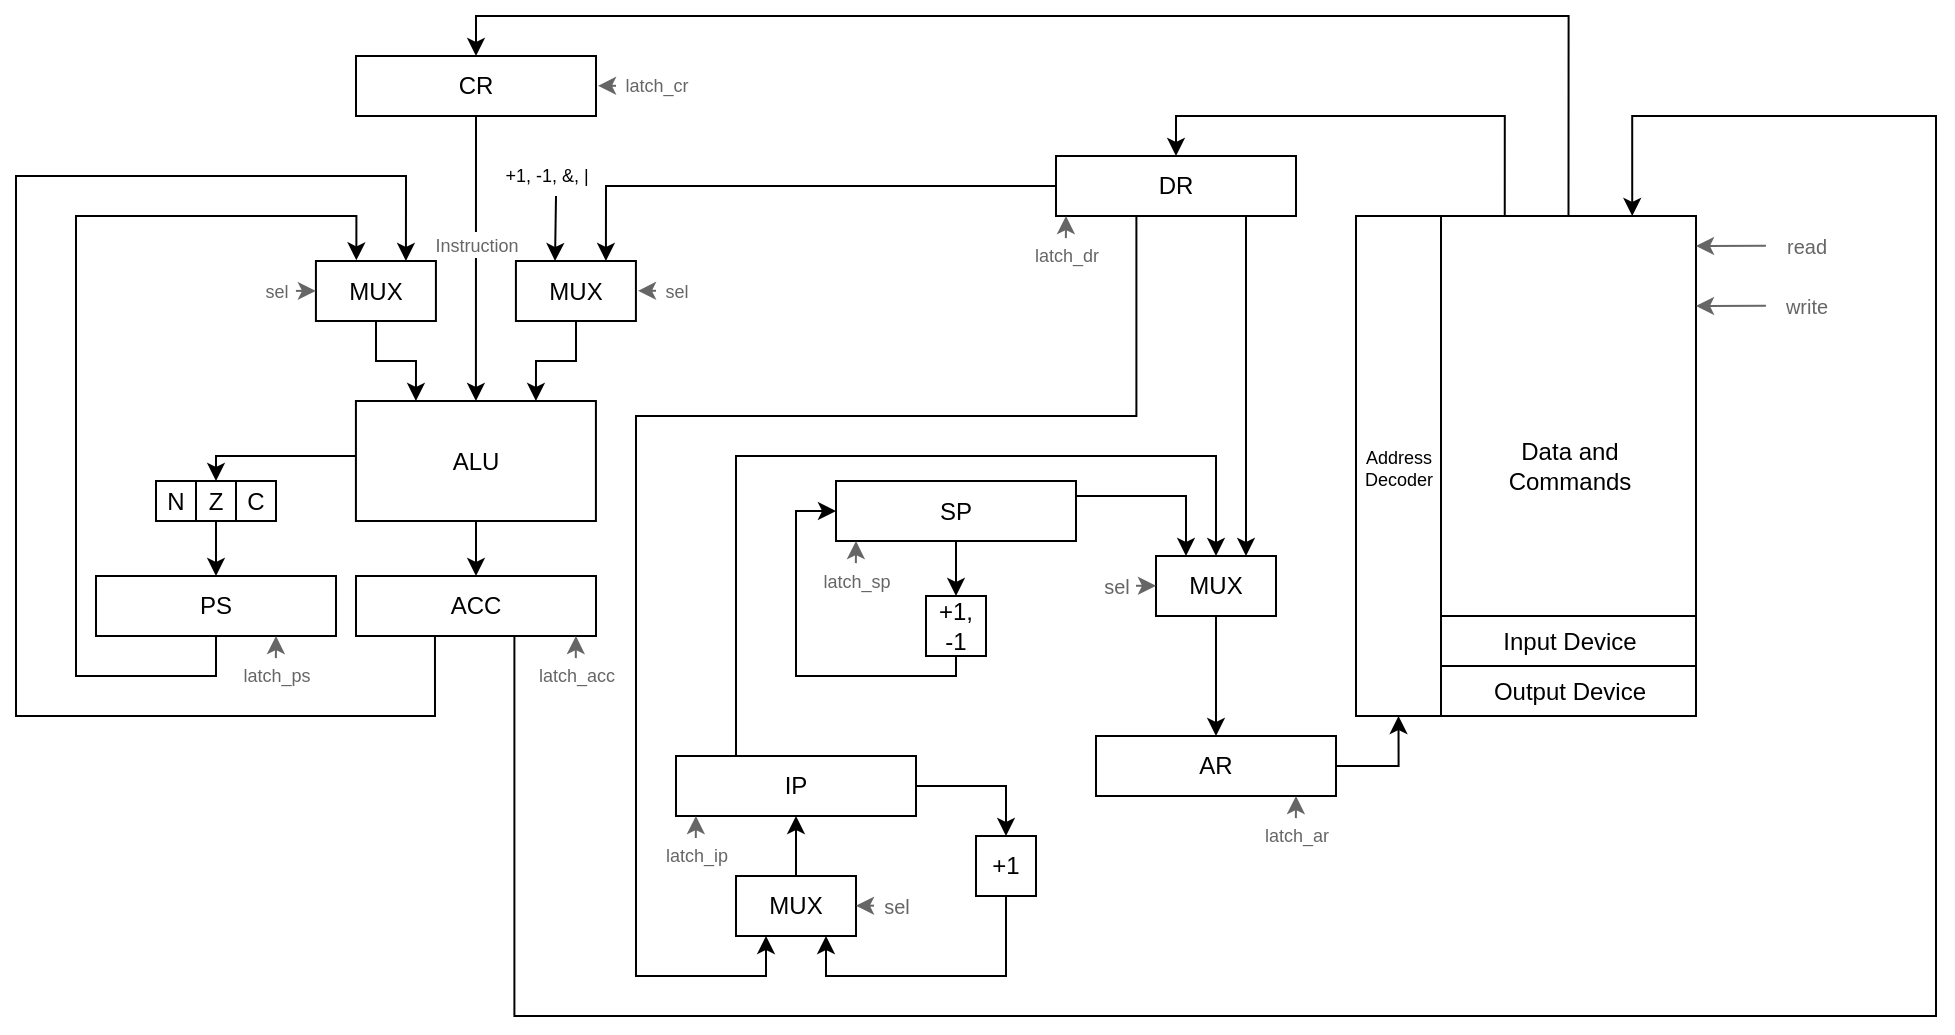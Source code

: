 <mxfile version="24.4.0" type="device">
  <diagram name="Page-1" id="nYb2lsMFF0q6Eh0Rql9e">
    <mxGraphModel dx="1562" dy="909" grid="1" gridSize="10" guides="1" tooltips="1" connect="1" arrows="1" fold="1" page="1" pageScale="1" pageWidth="850" pageHeight="1100" math="0" shadow="0">
      <root>
        <mxCell id="0" />
        <mxCell id="1" parent="0" />
        <mxCell id="Y8FchGNcaJMsuCtOPCrg-1" value="" style="group" parent="1" vertex="1" connectable="0">
          <mxGeometry x="710" y="140" width="170" height="250" as="geometry" />
        </mxCell>
        <mxCell id="Y8FchGNcaJMsuCtOPCrg-2" value="Data and&lt;div&gt;Commands&lt;/div&gt;" style="rounded=0;whiteSpace=wrap;html=1;" parent="Y8FchGNcaJMsuCtOPCrg-1" vertex="1">
          <mxGeometry x="42.5" width="127.5" height="250" as="geometry" />
        </mxCell>
        <mxCell id="Y8FchGNcaJMsuCtOPCrg-3" value="Output Device" style="rounded=0;whiteSpace=wrap;html=1;" parent="Y8FchGNcaJMsuCtOPCrg-1" vertex="1">
          <mxGeometry x="42.5" y="225" width="127.5" height="25" as="geometry" />
        </mxCell>
        <mxCell id="Y8FchGNcaJMsuCtOPCrg-4" value="Input Device" style="rounded=0;whiteSpace=wrap;html=1;" parent="Y8FchGNcaJMsuCtOPCrg-1" vertex="1">
          <mxGeometry x="42.5" y="200" width="127.5" height="25" as="geometry" />
        </mxCell>
        <mxCell id="rDXczYrMf-45ugnLOg3N-38" value="&lt;font style=&quot;font-size: 9px;&quot;&gt;Address&lt;/font&gt;&lt;div style=&quot;font-size: 9px;&quot;&gt;&lt;font style=&quot;font-size: 9px;&quot;&gt;Decoder&lt;/font&gt;&lt;/div&gt;" style="rounded=0;whiteSpace=wrap;html=1;" parent="Y8FchGNcaJMsuCtOPCrg-1" vertex="1">
          <mxGeometry width="42.5" height="250" as="geometry" />
        </mxCell>
        <mxCell id="Y8FchGNcaJMsuCtOPCrg-8" value="" style="group" parent="1" vertex="1" connectable="0">
          <mxGeometry x="880" y="140" width="80" height="30" as="geometry" />
        </mxCell>
        <mxCell id="Y8FchGNcaJMsuCtOPCrg-9" value="" style="endArrow=classic;html=1;rounded=0;strokeColor=#666666;exitX=-0.001;exitY=0.495;exitDx=0;exitDy=0;exitPerimeter=0;" parent="Y8FchGNcaJMsuCtOPCrg-8" source="Y8FchGNcaJMsuCtOPCrg-10" edge="1">
          <mxGeometry width="50" height="50" relative="1" as="geometry">
            <mxPoint y="-10" as="sourcePoint" />
            <mxPoint y="15" as="targetPoint" />
          </mxGeometry>
        </mxCell>
        <mxCell id="Y8FchGNcaJMsuCtOPCrg-10" value="&lt;font style=&quot;font-size: 10px;&quot;&gt;read&lt;/font&gt;" style="text;html=1;align=center;verticalAlign=middle;resizable=0;points=[];autosize=1;strokeColor=none;fillColor=none;fontColor=#666666;" parent="Y8FchGNcaJMsuCtOPCrg-8" vertex="1">
          <mxGeometry x="35" width="40" height="30" as="geometry" />
        </mxCell>
        <mxCell id="Y8FchGNcaJMsuCtOPCrg-11" value="" style="endArrow=classic;html=1;rounded=0;strokeColor=#666666;exitX=-0.001;exitY=0.495;exitDx=0;exitDy=0;exitPerimeter=0;" parent="1" source="Y8FchGNcaJMsuCtOPCrg-12" edge="1">
          <mxGeometry width="50" height="50" relative="1" as="geometry">
            <mxPoint x="880" y="160" as="sourcePoint" />
            <mxPoint x="880" y="185" as="targetPoint" />
          </mxGeometry>
        </mxCell>
        <mxCell id="Y8FchGNcaJMsuCtOPCrg-12" value="&lt;font style=&quot;font-size: 10px;&quot;&gt;write&lt;/font&gt;" style="text;html=1;align=center;verticalAlign=middle;resizable=0;points=[];autosize=1;strokeColor=none;fillColor=none;fontColor=#666666;" parent="1" vertex="1">
          <mxGeometry x="915" y="170" width="40" height="30" as="geometry" />
        </mxCell>
        <mxCell id="rDXczYrMf-45ugnLOg3N-49" style="edgeStyle=orthogonalEdgeStyle;rounded=0;orthogonalLoop=1;jettySize=auto;html=1;entryX=0.25;entryY=0;entryDx=0;entryDy=0;exitX=1;exitY=0.5;exitDx=0;exitDy=0;" parent="1" source="Y8FchGNcaJMsuCtOPCrg-30" target="rDXczYrMf-45ugnLOg3N-47" edge="1">
          <mxGeometry relative="1" as="geometry">
            <mxPoint x="580" y="390" as="targetPoint" />
            <Array as="points">
              <mxPoint x="570" y="280" />
              <mxPoint x="625" y="280" />
            </Array>
          </mxGeometry>
        </mxCell>
        <mxCell id="rDXczYrMf-45ugnLOg3N-55" style="edgeStyle=orthogonalEdgeStyle;rounded=0;orthogonalLoop=1;jettySize=auto;html=1;" parent="1" source="Y8FchGNcaJMsuCtOPCrg-30" target="rDXczYrMf-45ugnLOg3N-56" edge="1">
          <mxGeometry relative="1" as="geometry">
            <mxPoint x="490" y="400" as="targetPoint" />
          </mxGeometry>
        </mxCell>
        <mxCell id="Y8FchGNcaJMsuCtOPCrg-30" value="SP" style="rounded=0;whiteSpace=wrap;html=1;" parent="1" vertex="1">
          <mxGeometry x="450" y="272.5" width="120" height="30" as="geometry" />
        </mxCell>
        <mxCell id="rDXczYrMf-45ugnLOg3N-37" style="edgeStyle=orthogonalEdgeStyle;rounded=0;orthogonalLoop=1;jettySize=auto;html=1;exitX=1;exitY=0.5;exitDx=0;exitDy=0;entryX=0.5;entryY=1;entryDx=0;entryDy=0;" parent="1" source="Y8FchGNcaJMsuCtOPCrg-31" target="rDXczYrMf-45ugnLOg3N-38" edge="1">
          <mxGeometry relative="1" as="geometry">
            <mxPoint x="770" y="410" as="targetPoint" />
            <Array as="points">
              <mxPoint x="731" y="415" />
            </Array>
          </mxGeometry>
        </mxCell>
        <mxCell id="Y8FchGNcaJMsuCtOPCrg-31" value="AR" style="rounded=0;whiteSpace=wrap;html=1;" parent="1" vertex="1">
          <mxGeometry x="580" y="400" width="120" height="30" as="geometry" />
        </mxCell>
        <mxCell id="rDXczYrMf-45ugnLOg3N-25" style="edgeStyle=orthogonalEdgeStyle;rounded=0;orthogonalLoop=1;jettySize=auto;html=1;exitX=0.25;exitY=0;exitDx=0;exitDy=0;entryX=0.5;entryY=0;entryDx=0;entryDy=0;" parent="1" source="Y8FchGNcaJMsuCtOPCrg-32" target="rDXczYrMf-45ugnLOg3N-47" edge="1">
          <mxGeometry relative="1" as="geometry">
            <mxPoint x="460" y="530" as="sourcePoint" />
            <mxPoint x="630" y="390" as="targetPoint" />
            <Array as="points">
              <mxPoint x="400" y="260" />
              <mxPoint x="640" y="260" />
            </Array>
          </mxGeometry>
        </mxCell>
        <mxCell id="rDXczYrMf-45ugnLOg3N-33" style="edgeStyle=orthogonalEdgeStyle;rounded=0;orthogonalLoop=1;jettySize=auto;html=1;exitX=1;exitY=0.5;exitDx=0;exitDy=0;entryX=0.5;entryY=0;entryDx=0;entryDy=0;" parent="1" source="Y8FchGNcaJMsuCtOPCrg-32" target="rDXczYrMf-45ugnLOg3N-34" edge="1">
          <mxGeometry relative="1" as="geometry">
            <mxPoint x="530" y="530" as="targetPoint" />
            <mxPoint x="470" y="545" as="sourcePoint" />
            <Array as="points">
              <mxPoint x="535" y="425" />
            </Array>
          </mxGeometry>
        </mxCell>
        <mxCell id="Y8FchGNcaJMsuCtOPCrg-32" value="IP" style="rounded=0;whiteSpace=wrap;html=1;" parent="1" vertex="1">
          <mxGeometry x="370" y="410" width="120" height="30" as="geometry" />
        </mxCell>
        <mxCell id="rDXczYrMf-45ugnLOg3N-1" style="edgeStyle=orthogonalEdgeStyle;rounded=0;orthogonalLoop=1;jettySize=auto;html=1;entryX=0.75;entryY=0;entryDx=0;entryDy=0;exitX=0.66;exitY=1;exitDx=0;exitDy=0;exitPerimeter=0;" parent="1" source="Y8FchGNcaJMsuCtOPCrg-33" target="Y8FchGNcaJMsuCtOPCrg-2" edge="1">
          <mxGeometry relative="1" as="geometry">
            <mxPoint x="280" y="360" as="sourcePoint" />
            <mxPoint x="920" y="100" as="targetPoint" />
            <Array as="points">
              <mxPoint x="289" y="540" />
              <mxPoint x="1000" y="540" />
              <mxPoint x="1000" y="90" />
              <mxPoint x="848" y="90" />
            </Array>
          </mxGeometry>
        </mxCell>
        <mxCell id="rDXczYrMf-45ugnLOg3N-22" style="edgeStyle=orthogonalEdgeStyle;rounded=0;orthogonalLoop=1;jettySize=auto;html=1;entryX=0.75;entryY=0;entryDx=0;entryDy=0;exitX=0;exitY=0.5;exitDx=0;exitDy=0;" parent="1" source="Y8FchGNcaJMsuCtOPCrg-35" target="Y8FchGNcaJMsuCtOPCrg-21" edge="1">
          <mxGeometry relative="1" as="geometry">
            <mxPoint x="560" y="240" as="sourcePoint" />
            <mxPoint x="310" y="160" as="targetPoint" />
            <Array as="points">
              <mxPoint x="335" y="125" />
            </Array>
          </mxGeometry>
        </mxCell>
        <mxCell id="rDXczYrMf-45ugnLOg3N-23" style="edgeStyle=orthogonalEdgeStyle;rounded=0;orthogonalLoop=1;jettySize=auto;html=1;entryX=0.25;entryY=1;entryDx=0;entryDy=0;exitX=0.335;exitY=1.003;exitDx=0;exitDy=0;exitPerimeter=0;" parent="1" source="Y8FchGNcaJMsuCtOPCrg-35" target="rDXczYrMf-45ugnLOg3N-43" edge="1">
          <mxGeometry relative="1" as="geometry">
            <mxPoint x="620" y="200" as="sourcePoint" />
            <mxPoint x="370" y="580" as="targetPoint" />
            <Array as="points">
              <mxPoint x="600" y="240" />
              <mxPoint x="350" y="240" />
              <mxPoint x="350" y="520" />
              <mxPoint x="415" y="520" />
            </Array>
          </mxGeometry>
        </mxCell>
        <mxCell id="rDXczYrMf-45ugnLOg3N-31" style="edgeStyle=orthogonalEdgeStyle;rounded=0;orthogonalLoop=1;jettySize=auto;html=1;entryX=0.75;entryY=0;entryDx=0;entryDy=0;exitX=0.666;exitY=0.999;exitDx=0;exitDy=0;exitPerimeter=0;" parent="1" source="Y8FchGNcaJMsuCtOPCrg-35" target="rDXczYrMf-45ugnLOg3N-47" edge="1">
          <mxGeometry relative="1" as="geometry">
            <mxPoint x="640" y="190" as="sourcePoint" />
            <mxPoint x="670" y="400" as="targetPoint" />
            <Array as="points">
              <mxPoint x="655" y="140" />
            </Array>
          </mxGeometry>
        </mxCell>
        <mxCell id="rDXczYrMf-45ugnLOg3N-36" style="edgeStyle=orthogonalEdgeStyle;rounded=0;orthogonalLoop=1;jettySize=auto;html=1;entryX=0.5;entryY=0;entryDx=0;entryDy=0;exitX=0.5;exitY=1;exitDx=0;exitDy=0;" parent="1" source="Y8FchGNcaJMsuCtOPCrg-36" target="Y8FchGNcaJMsuCtOPCrg-17" edge="1">
          <mxGeometry relative="1" as="geometry">
            <Array as="points">
              <mxPoint x="270" y="100" />
              <mxPoint x="270" y="100" />
            </Array>
          </mxGeometry>
        </mxCell>
        <mxCell id="rDXczYrMf-45ugnLOg3N-59" value="&lt;font style=&quot;font-size: 9px;&quot;&gt;Instruction&lt;/font&gt;" style="edgeLabel;html=1;align=center;verticalAlign=middle;resizable=0;points=[];fontColor=#666666;" parent="rDXczYrMf-45ugnLOg3N-36" vertex="1" connectable="0">
          <mxGeometry x="-0.1" relative="1" as="geometry">
            <mxPoint as="offset" />
          </mxGeometry>
        </mxCell>
        <mxCell id="Y8FchGNcaJMsuCtOPCrg-36" value="CR" style="rounded=0;whiteSpace=wrap;html=1;" parent="1" vertex="1">
          <mxGeometry x="210" y="60" width="120" height="30" as="geometry" />
        </mxCell>
        <mxCell id="Y8FchGNcaJMsuCtOPCrg-16" style="edgeStyle=orthogonalEdgeStyle;rounded=0;orthogonalLoop=1;jettySize=auto;html=1;entryX=0.5;entryY=0;entryDx=0;entryDy=0;fillColor=#dae8fc;strokeColor=#000000;" parent="1" source="Y8FchGNcaJMsuCtOPCrg-17" target="Y8FchGNcaJMsuCtOPCrg-24" edge="1">
          <mxGeometry relative="1" as="geometry">
            <Array as="points">
              <mxPoint x="140" y="260" />
            </Array>
          </mxGeometry>
        </mxCell>
        <mxCell id="Y8FchGNcaJMsuCtOPCrg-17" value="ALU" style="rounded=0;whiteSpace=wrap;html=1;" parent="1" vertex="1">
          <mxGeometry x="209.96" y="232.5" width="120" height="60" as="geometry" />
        </mxCell>
        <mxCell id="Y8FchGNcaJMsuCtOPCrg-18" style="edgeStyle=orthogonalEdgeStyle;rounded=0;orthogonalLoop=1;jettySize=auto;html=1;entryX=0.25;entryY=0;entryDx=0;entryDy=0;" parent="1" source="Y8FchGNcaJMsuCtOPCrg-19" target="Y8FchGNcaJMsuCtOPCrg-17" edge="1">
          <mxGeometry relative="1" as="geometry" />
        </mxCell>
        <mxCell id="Y8FchGNcaJMsuCtOPCrg-19" value="MUX" style="rounded=0;whiteSpace=wrap;html=1;" parent="1" vertex="1">
          <mxGeometry x="189.96" y="162.5" width="60" height="30" as="geometry" />
        </mxCell>
        <mxCell id="Y8FchGNcaJMsuCtOPCrg-20" style="edgeStyle=orthogonalEdgeStyle;rounded=0;orthogonalLoop=1;jettySize=auto;html=1;entryX=0.75;entryY=0;entryDx=0;entryDy=0;" parent="1" source="Y8FchGNcaJMsuCtOPCrg-21" target="Y8FchGNcaJMsuCtOPCrg-17" edge="1">
          <mxGeometry relative="1" as="geometry" />
        </mxCell>
        <mxCell id="Y8FchGNcaJMsuCtOPCrg-21" value="MUX" style="rounded=0;whiteSpace=wrap;html=1;" parent="1" vertex="1">
          <mxGeometry x="289.96" y="162.5" width="60" height="30" as="geometry" />
        </mxCell>
        <mxCell id="Y8FchGNcaJMsuCtOPCrg-22" value="" style="group" parent="1" vertex="1" connectable="0">
          <mxGeometry x="110" y="272.5" width="60" height="20" as="geometry" />
        </mxCell>
        <mxCell id="Y8FchGNcaJMsuCtOPCrg-23" value="N" style="rounded=0;whiteSpace=wrap;html=1;" parent="Y8FchGNcaJMsuCtOPCrg-22" vertex="1">
          <mxGeometry width="20" height="20" as="geometry" />
        </mxCell>
        <mxCell id="Y8FchGNcaJMsuCtOPCrg-24" value="Z" style="rounded=0;whiteSpace=wrap;html=1;" parent="Y8FchGNcaJMsuCtOPCrg-22" vertex="1">
          <mxGeometry x="20" width="20" height="20" as="geometry" />
        </mxCell>
        <mxCell id="Y8FchGNcaJMsuCtOPCrg-25" value="C" style="rounded=0;whiteSpace=wrap;html=1;" parent="Y8FchGNcaJMsuCtOPCrg-22" vertex="1">
          <mxGeometry x="40" width="20" height="20" as="geometry" />
        </mxCell>
        <mxCell id="Y8FchGNcaJMsuCtOPCrg-26" value="" style="endArrow=classic;html=1;rounded=0;strokeColor=#666666;exitX=0;exitY=0.502;exitDx=0;exitDy=0;exitPerimeter=0;entryX=1.006;entryY=0.156;entryDx=0;entryDy=0;entryPerimeter=0;" parent="1" edge="1">
          <mxGeometry width="50" height="50" relative="1" as="geometry">
            <mxPoint x="360" y="177.39" as="sourcePoint" />
            <mxPoint x="351" y="177.39" as="targetPoint" />
          </mxGeometry>
        </mxCell>
        <mxCell id="Y8FchGNcaJMsuCtOPCrg-27" value="" style="endArrow=classic;html=1;rounded=0;strokeColor=#666666;" parent="1" edge="1">
          <mxGeometry width="50" height="50" relative="1" as="geometry">
            <mxPoint x="179.96" y="177.44" as="sourcePoint" />
            <mxPoint x="189.96" y="177.44" as="targetPoint" />
          </mxGeometry>
        </mxCell>
        <mxCell id="Y8FchGNcaJMsuCtOPCrg-28" value="&lt;font style=&quot;font-size: 9px;&quot;&gt;sel&lt;/font&gt;" style="text;html=1;align=center;verticalAlign=middle;resizable=0;points=[];autosize=1;strokeColor=none;fillColor=none;fontColor=#666666;fontSize=9;" parent="1" vertex="1">
          <mxGeometry x="149.96" y="167.5" width="40" height="20" as="geometry" />
        </mxCell>
        <mxCell id="Y8FchGNcaJMsuCtOPCrg-29" value="&lt;font style=&quot;font-size: 9px;&quot;&gt;sel&lt;/font&gt;" style="text;html=1;align=center;verticalAlign=middle;resizable=0;points=[];autosize=1;strokeColor=none;fillColor=none;fontColor=#666666;fontSize=9;" parent="1" vertex="1">
          <mxGeometry x="349.96" y="167.5" width="40" height="20" as="geometry" />
        </mxCell>
        <mxCell id="Y8FchGNcaJMsuCtOPCrg-33" value="ACC" style="rounded=0;whiteSpace=wrap;html=1;" parent="1" vertex="1">
          <mxGeometry x="210" y="320" width="120" height="30" as="geometry" />
        </mxCell>
        <mxCell id="Y8FchGNcaJMsuCtOPCrg-39" style="edgeStyle=orthogonalEdgeStyle;rounded=0;orthogonalLoop=1;jettySize=auto;html=1;entryX=0.5;entryY=0;entryDx=0;entryDy=0;" parent="1" source="Y8FchGNcaJMsuCtOPCrg-17" target="Y8FchGNcaJMsuCtOPCrg-33" edge="1">
          <mxGeometry relative="1" as="geometry" />
        </mxCell>
        <mxCell id="rDXczYrMf-45ugnLOg3N-3" style="edgeStyle=orthogonalEdgeStyle;rounded=0;orthogonalLoop=1;jettySize=auto;html=1;exitX=0.329;exitY=0.998;exitDx=0;exitDy=0;entryX=0.75;entryY=0;entryDx=0;entryDy=0;exitPerimeter=0;" parent="1" source="Y8FchGNcaJMsuCtOPCrg-33" target="Y8FchGNcaJMsuCtOPCrg-19" edge="1">
          <mxGeometry relative="1" as="geometry">
            <mxPoint x="350" y="330" as="sourcePoint" />
            <mxPoint x="340" y="160" as="targetPoint" />
            <Array as="points">
              <mxPoint x="250" y="390" />
              <mxPoint x="40" y="390" />
              <mxPoint x="40" y="120" />
              <mxPoint x="235" y="120" />
            </Array>
          </mxGeometry>
        </mxCell>
        <mxCell id="Y8FchGNcaJMsuCtOPCrg-34" value="PS" style="rounded=0;whiteSpace=wrap;html=1;" parent="1" vertex="1">
          <mxGeometry x="80" y="320" width="120" height="30" as="geometry" />
        </mxCell>
        <mxCell id="Y8FchGNcaJMsuCtOPCrg-40" style="edgeStyle=orthogonalEdgeStyle;rounded=0;orthogonalLoop=1;jettySize=auto;html=1;entryX=0.5;entryY=0;entryDx=0;entryDy=0;" parent="1" source="Y8FchGNcaJMsuCtOPCrg-24" target="Y8FchGNcaJMsuCtOPCrg-34" edge="1">
          <mxGeometry relative="1" as="geometry" />
        </mxCell>
        <mxCell id="rDXczYrMf-45ugnLOg3N-15" style="edgeStyle=orthogonalEdgeStyle;rounded=0;orthogonalLoop=1;jettySize=auto;html=1;entryX=0.337;entryY=-0.011;entryDx=0;entryDy=0;entryPerimeter=0;" parent="1" source="Y8FchGNcaJMsuCtOPCrg-34" target="Y8FchGNcaJMsuCtOPCrg-19" edge="1">
          <mxGeometry relative="1" as="geometry">
            <mxPoint x="180" y="130" as="targetPoint" />
            <Array as="points">
              <mxPoint x="140" y="370" />
              <mxPoint x="70" y="370" />
              <mxPoint x="70" y="140" />
              <mxPoint x="210" y="140" />
            </Array>
          </mxGeometry>
        </mxCell>
        <mxCell id="rDXczYrMf-45ugnLOg3N-24" style="edgeStyle=orthogonalEdgeStyle;rounded=0;orthogonalLoop=1;jettySize=auto;html=1;exitX=0.25;exitY=0;exitDx=0;exitDy=0;entryX=0.5;entryY=0;entryDx=0;entryDy=0;" parent="1" source="Y8FchGNcaJMsuCtOPCrg-2" target="Y8FchGNcaJMsuCtOPCrg-35" edge="1">
          <mxGeometry relative="1" as="geometry">
            <mxPoint x="650" y="80" as="targetPoint" />
            <Array as="points">
              <mxPoint x="784" y="90" />
              <mxPoint x="620" y="90" />
            </Array>
          </mxGeometry>
        </mxCell>
        <mxCell id="rDXczYrMf-45ugnLOg3N-32" style="edgeStyle=orthogonalEdgeStyle;rounded=0;orthogonalLoop=1;jettySize=auto;html=1;entryX=0.5;entryY=0;entryDx=0;entryDy=0;exitX=0.5;exitY=0;exitDx=0;exitDy=0;" parent="1" source="Y8FchGNcaJMsuCtOPCrg-2" target="Y8FchGNcaJMsuCtOPCrg-36" edge="1">
          <mxGeometry relative="1" as="geometry">
            <Array as="points">
              <mxPoint x="816" y="40" />
              <mxPoint x="270" y="40" />
            </Array>
          </mxGeometry>
        </mxCell>
        <mxCell id="rDXczYrMf-45ugnLOg3N-35" style="edgeStyle=orthogonalEdgeStyle;rounded=0;orthogonalLoop=1;jettySize=auto;html=1;exitX=0.5;exitY=1;exitDx=0;exitDy=0;entryX=0.75;entryY=1;entryDx=0;entryDy=0;" parent="1" source="rDXczYrMf-45ugnLOg3N-34" target="rDXczYrMf-45ugnLOg3N-43" edge="1">
          <mxGeometry relative="1" as="geometry">
            <mxPoint x="590" y="580" as="sourcePoint" />
            <mxPoint x="420" y="580" as="targetPoint" />
            <Array as="points">
              <mxPoint x="535" y="520" />
              <mxPoint x="445" y="520" />
            </Array>
          </mxGeometry>
        </mxCell>
        <mxCell id="rDXczYrMf-45ugnLOg3N-34" value="+1" style="rounded=0;whiteSpace=wrap;html=1;" parent="1" vertex="1">
          <mxGeometry x="520" y="450" width="30" height="30" as="geometry" />
        </mxCell>
        <mxCell id="Y8FchGNcaJMsuCtOPCrg-35" value="DR" style="rounded=0;whiteSpace=wrap;html=1;" parent="1" vertex="1">
          <mxGeometry x="560" y="110" width="120" height="30" as="geometry" />
        </mxCell>
        <mxCell id="rDXczYrMf-45ugnLOg3N-44" style="edgeStyle=orthogonalEdgeStyle;rounded=0;orthogonalLoop=1;jettySize=auto;html=1;entryX=0.5;entryY=1;entryDx=0;entryDy=0;exitX=0.5;exitY=0;exitDx=0;exitDy=0;" parent="1" source="rDXczYrMf-45ugnLOg3N-43" target="Y8FchGNcaJMsuCtOPCrg-32" edge="1">
          <mxGeometry relative="1" as="geometry">
            <mxPoint x="490" y="500" as="sourcePoint" />
            <Array as="points">
              <mxPoint x="430" y="470" />
              <mxPoint x="430" y="470" />
            </Array>
          </mxGeometry>
        </mxCell>
        <mxCell id="rDXczYrMf-45ugnLOg3N-43" value="MUX" style="rounded=0;whiteSpace=wrap;html=1;" parent="1" vertex="1">
          <mxGeometry x="400" y="470" width="60" height="30" as="geometry" />
        </mxCell>
        <mxCell id="rDXczYrMf-45ugnLOg3N-48" style="edgeStyle=orthogonalEdgeStyle;rounded=0;orthogonalLoop=1;jettySize=auto;html=1;entryX=0.5;entryY=0;entryDx=0;entryDy=0;" parent="1" source="rDXczYrMf-45ugnLOg3N-47" target="Y8FchGNcaJMsuCtOPCrg-31" edge="1">
          <mxGeometry relative="1" as="geometry" />
        </mxCell>
        <mxCell id="rDXczYrMf-45ugnLOg3N-47" value="MUX" style="rounded=0;whiteSpace=wrap;html=1;" parent="1" vertex="1">
          <mxGeometry x="610" y="310" width="60" height="30" as="geometry" />
        </mxCell>
        <mxCell id="rDXczYrMf-45ugnLOg3N-53" value="" style="endArrow=classic;html=1;rounded=0;entryX=0.326;entryY=0;entryDx=0;entryDy=0;entryPerimeter=0;movable=1;resizable=1;rotatable=1;deletable=1;editable=1;locked=0;connectable=1;" parent="1" target="Y8FchGNcaJMsuCtOPCrg-21" edge="1">
          <mxGeometry width="50" height="50" relative="1" as="geometry">
            <mxPoint x="310" y="130" as="sourcePoint" />
            <mxPoint x="400" y="230" as="targetPoint" />
          </mxGeometry>
        </mxCell>
        <mxCell id="rDXczYrMf-45ugnLOg3N-54" value="+1, -1, &amp;amp;, |" style="text;html=1;align=center;verticalAlign=middle;resizable=0;points=[];autosize=1;strokeColor=none;fillColor=none;fontSize=9;" parent="1" vertex="1">
          <mxGeometry x="270" y="110" width="70" height="20" as="geometry" />
        </mxCell>
        <mxCell id="rDXczYrMf-45ugnLOg3N-57" style="edgeStyle=orthogonalEdgeStyle;rounded=0;orthogonalLoop=1;jettySize=auto;html=1;entryX=0;entryY=0.5;entryDx=0;entryDy=0;" parent="1" source="rDXczYrMf-45ugnLOg3N-56" target="Y8FchGNcaJMsuCtOPCrg-30" edge="1">
          <mxGeometry relative="1" as="geometry">
            <Array as="points">
              <mxPoint x="510" y="370" />
              <mxPoint x="430" y="370" />
              <mxPoint x="430" y="288" />
            </Array>
          </mxGeometry>
        </mxCell>
        <mxCell id="rDXczYrMf-45ugnLOg3N-56" value="+1, -1" style="rounded=0;whiteSpace=wrap;html=1;" parent="1" vertex="1">
          <mxGeometry x="495" y="330" width="30" height="30" as="geometry" />
        </mxCell>
        <mxCell id="rDXczYrMf-45ugnLOg3N-45" value="" style="endArrow=classic;html=1;rounded=0;strokeColor=#666666;exitX=0;exitY=0.502;exitDx=0;exitDy=0;exitPerimeter=0;entryX=1.006;entryY=0.156;entryDx=0;entryDy=0;entryPerimeter=0;" parent="1" edge="1">
          <mxGeometry width="50" height="50" relative="1" as="geometry">
            <mxPoint x="469" y="484.83" as="sourcePoint" />
            <mxPoint x="460" y="484.83" as="targetPoint" />
          </mxGeometry>
        </mxCell>
        <mxCell id="rDXczYrMf-45ugnLOg3N-46" value="&lt;font style=&quot;font-size: 10px;&quot;&gt;sel&lt;/font&gt;" style="text;html=1;align=center;verticalAlign=middle;resizable=0;points=[];autosize=1;strokeColor=none;fillColor=none;fontColor=#666666;" parent="1" vertex="1">
          <mxGeometry x="460" y="470" width="40" height="30" as="geometry" />
        </mxCell>
        <mxCell id="rDXczYrMf-45ugnLOg3N-61" value="" style="endArrow=classic;html=1;rounded=0;strokeColor=#666666;" parent="1" edge="1">
          <mxGeometry width="50" height="50" relative="1" as="geometry">
            <mxPoint x="600" y="324.89" as="sourcePoint" />
            <mxPoint x="610" y="324.89" as="targetPoint" />
          </mxGeometry>
        </mxCell>
        <mxCell id="rDXczYrMf-45ugnLOg3N-62" value="&lt;font style=&quot;font-size: 10px;&quot;&gt;sel&lt;/font&gt;" style="text;html=1;align=center;verticalAlign=middle;resizable=0;points=[];autosize=1;strokeColor=none;fillColor=none;fontColor=#666666;" parent="1" vertex="1">
          <mxGeometry x="570" y="310" width="40" height="30" as="geometry" />
        </mxCell>
        <mxCell id="rDXczYrMf-45ugnLOg3N-64" value="" style="endArrow=classic;html=1;rounded=0;strokeColor=#666666;exitX=0;exitY=0.502;exitDx=0;exitDy=0;exitPerimeter=0;entryX=1.006;entryY=0.156;entryDx=0;entryDy=0;entryPerimeter=0;" parent="1" edge="1">
          <mxGeometry width="50" height="50" relative="1" as="geometry">
            <mxPoint x="340" y="74.9" as="sourcePoint" />
            <mxPoint x="331" y="74.9" as="targetPoint" />
          </mxGeometry>
        </mxCell>
        <mxCell id="rDXczYrMf-45ugnLOg3N-66" value="&lt;font style=&quot;font-size: 9px;&quot;&gt;latch_cr&lt;/font&gt;" style="text;html=1;align=center;verticalAlign=middle;resizable=0;points=[];autosize=1;strokeColor=none;fillColor=none;fontColor=#666666;fontSize=9;" parent="1" vertex="1">
          <mxGeometry x="330" y="65" width="60" height="20" as="geometry" />
        </mxCell>
        <mxCell id="rDXczYrMf-45ugnLOg3N-68" value="&lt;font style=&quot;font-size: 9px;&quot;&gt;latch_ps&lt;/font&gt;" style="text;html=1;align=center;verticalAlign=middle;resizable=0;points=[];autosize=1;strokeColor=none;fillColor=none;fontColor=#666666;fontSize=9;" parent="1" vertex="1">
          <mxGeometry x="140" y="360" width="60" height="20" as="geometry" />
        </mxCell>
        <mxCell id="rDXczYrMf-45ugnLOg3N-69" value="" style="endArrow=classic;html=1;rounded=0;strokeColor=#666666;entryX=0.75;entryY=1;entryDx=0;entryDy=0;exitX=0.499;exitY=0.053;exitDx=0;exitDy=0;exitPerimeter=0;" parent="1" source="rDXczYrMf-45ugnLOg3N-68" target="Y8FchGNcaJMsuCtOPCrg-34" edge="1">
          <mxGeometry width="50" height="50" relative="1" as="geometry">
            <mxPoint x="220" y="380.107" as="sourcePoint" />
            <mxPoint x="210" y="360" as="targetPoint" />
          </mxGeometry>
        </mxCell>
        <mxCell id="rDXczYrMf-45ugnLOg3N-70" value="&lt;font style=&quot;font-size: 9px;&quot;&gt;latch_acc&lt;/font&gt;" style="text;html=1;align=center;verticalAlign=middle;resizable=0;points=[];autosize=1;strokeColor=none;fillColor=none;fontColor=#666666;fontSize=9;" parent="1" vertex="1">
          <mxGeometry x="289.96" y="360" width="60" height="20" as="geometry" />
        </mxCell>
        <mxCell id="rDXczYrMf-45ugnLOg3N-71" value="" style="endArrow=classic;html=1;rounded=0;strokeColor=#666666;entryX=0.75;entryY=1;entryDx=0;entryDy=0;exitX=0.499;exitY=0.053;exitDx=0;exitDy=0;exitPerimeter=0;" parent="1" source="rDXczYrMf-45ugnLOg3N-70" edge="1">
          <mxGeometry width="50" height="50" relative="1" as="geometry">
            <mxPoint x="369.96" y="380.107" as="sourcePoint" />
            <mxPoint x="319.96" y="350" as="targetPoint" />
          </mxGeometry>
        </mxCell>
        <mxCell id="rDXczYrMf-45ugnLOg3N-72" value="&lt;font style=&quot;font-size: 9px;&quot;&gt;latch_dr&lt;/font&gt;" style="text;html=1;align=center;verticalAlign=middle;resizable=0;points=[];autosize=1;strokeColor=none;fillColor=none;fontColor=#666666;fontSize=9;" parent="1" vertex="1">
          <mxGeometry x="535" y="150" width="60" height="20" as="geometry" />
        </mxCell>
        <mxCell id="rDXczYrMf-45ugnLOg3N-73" value="" style="endArrow=classic;html=1;rounded=0;strokeColor=#666666;entryX=0.75;entryY=1;entryDx=0;entryDy=0;exitX=0.499;exitY=0.053;exitDx=0;exitDy=0;exitPerimeter=0;" parent="1" source="rDXczYrMf-45ugnLOg3N-72" edge="1">
          <mxGeometry width="50" height="50" relative="1" as="geometry">
            <mxPoint x="615" y="170.107" as="sourcePoint" />
            <mxPoint x="565" y="140" as="targetPoint" />
          </mxGeometry>
        </mxCell>
        <mxCell id="rDXczYrMf-45ugnLOg3N-74" value="&lt;font style=&quot;font-size: 9px;&quot;&gt;latch_sp&lt;/font&gt;" style="text;html=1;align=center;verticalAlign=middle;resizable=0;points=[];autosize=1;strokeColor=none;fillColor=none;fontColor=#666666;fontSize=9;" parent="1" vertex="1">
          <mxGeometry x="430" y="312.5" width="60" height="20" as="geometry" />
        </mxCell>
        <mxCell id="rDXczYrMf-45ugnLOg3N-75" value="" style="endArrow=classic;html=1;rounded=0;strokeColor=#666666;entryX=0.75;entryY=1;entryDx=0;entryDy=0;exitX=0.499;exitY=0.053;exitDx=0;exitDy=0;exitPerimeter=0;" parent="1" source="rDXczYrMf-45ugnLOg3N-74" edge="1">
          <mxGeometry width="50" height="50" relative="1" as="geometry">
            <mxPoint x="510" y="332.607" as="sourcePoint" />
            <mxPoint x="460" y="302.5" as="targetPoint" />
          </mxGeometry>
        </mxCell>
        <mxCell id="rDXczYrMf-45ugnLOg3N-76" value="&lt;font style=&quot;font-size: 9px;&quot;&gt;latch_ip&lt;/font&gt;" style="text;html=1;align=center;verticalAlign=middle;resizable=0;points=[];autosize=1;strokeColor=none;fillColor=none;fontColor=#666666;fontSize=9;" parent="1" vertex="1">
          <mxGeometry x="354.96" y="450" width="50" height="20" as="geometry" />
        </mxCell>
        <mxCell id="rDXczYrMf-45ugnLOg3N-77" value="" style="endArrow=classic;html=1;rounded=0;strokeColor=#666666;entryX=0.75;entryY=1;entryDx=0;entryDy=0;exitX=0.499;exitY=0.053;exitDx=0;exitDy=0;exitPerimeter=0;" parent="1" source="rDXczYrMf-45ugnLOg3N-76" edge="1">
          <mxGeometry width="50" height="50" relative="1" as="geometry">
            <mxPoint x="429.96" y="470.107" as="sourcePoint" />
            <mxPoint x="379.96" y="440" as="targetPoint" />
          </mxGeometry>
        </mxCell>
        <mxCell id="rDXczYrMf-45ugnLOg3N-78" value="&lt;font style=&quot;font-size: 9px;&quot;&gt;latch_ar&lt;/font&gt;" style="text;html=1;align=center;verticalAlign=middle;resizable=0;points=[];autosize=1;strokeColor=none;fillColor=none;fontColor=#666666;fontSize=9;" parent="1" vertex="1">
          <mxGeometry x="650" y="440" width="60" height="20" as="geometry" />
        </mxCell>
        <mxCell id="rDXczYrMf-45ugnLOg3N-79" value="" style="endArrow=classic;html=1;rounded=0;strokeColor=#666666;entryX=0.75;entryY=1;entryDx=0;entryDy=0;exitX=0.499;exitY=0.053;exitDx=0;exitDy=0;exitPerimeter=0;" parent="1" source="rDXczYrMf-45ugnLOg3N-78" edge="1">
          <mxGeometry width="50" height="50" relative="1" as="geometry">
            <mxPoint x="730" y="460.107" as="sourcePoint" />
            <mxPoint x="680" y="430" as="targetPoint" />
          </mxGeometry>
        </mxCell>
      </root>
    </mxGraphModel>
  </diagram>
</mxfile>
